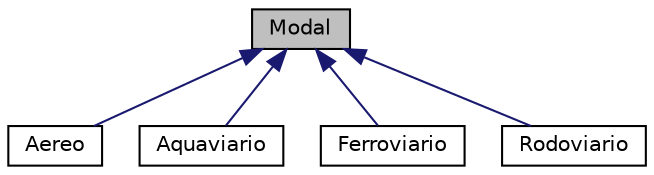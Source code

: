 digraph "Modal"
{
  edge [fontname="Helvetica",fontsize="10",labelfontname="Helvetica",labelfontsize="10"];
  node [fontname="Helvetica",fontsize="10",shape=record];
  Node0 [label="Modal",height=0.2,width=0.4,color="black", fillcolor="grey75", style="filled", fontcolor="black"];
  Node0 -> Node1 [dir="back",color="midnightblue",fontsize="10",style="solid",fontname="Helvetica"];
  Node1 [label="Aereo",height=0.2,width=0.4,color="black", fillcolor="white", style="filled",URL="$classAereo.html"];
  Node0 -> Node2 [dir="back",color="midnightblue",fontsize="10",style="solid",fontname="Helvetica"];
  Node2 [label="Aquaviario",height=0.2,width=0.4,color="black", fillcolor="white", style="filled",URL="$classAquaviario.html"];
  Node0 -> Node3 [dir="back",color="midnightblue",fontsize="10",style="solid",fontname="Helvetica"];
  Node3 [label="Ferroviario",height=0.2,width=0.4,color="black", fillcolor="white", style="filled",URL="$classFerroviario.html"];
  Node0 -> Node4 [dir="back",color="midnightblue",fontsize="10",style="solid",fontname="Helvetica"];
  Node4 [label="Rodoviario",height=0.2,width=0.4,color="black", fillcolor="white", style="filled",URL="$classRodoviario.html"];
}
